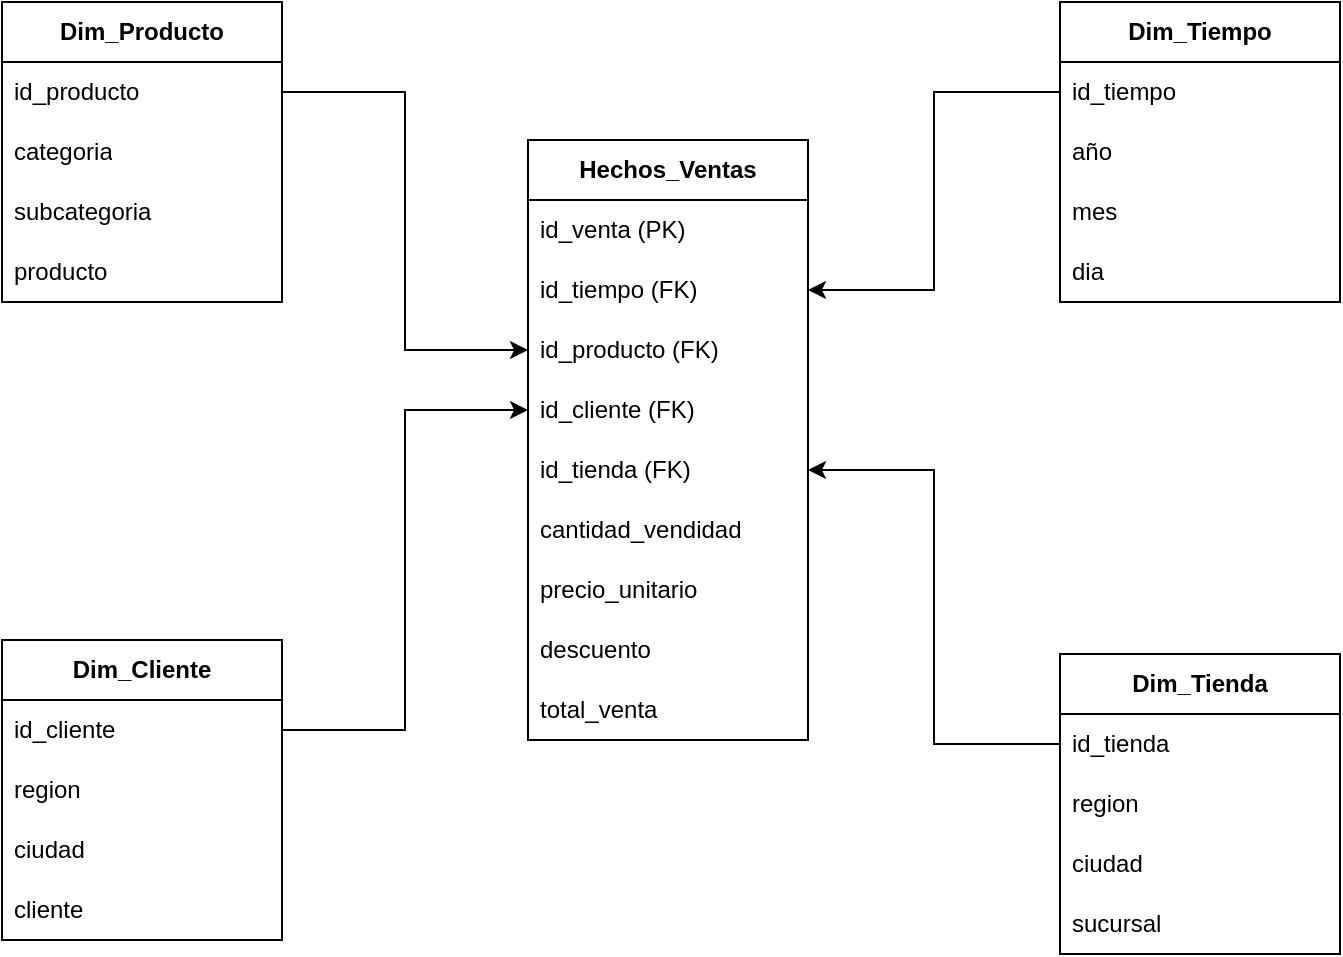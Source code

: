 <mxfile version="28.0.6">
  <diagram id="EsquemaEstrella" name="Modelo Estrella">
    <mxGraphModel dx="1426" dy="841" grid="0" gridSize="10" guides="1" tooltips="1" connect="1" arrows="1" fold="1" page="1" pageScale="1" pageWidth="1169" pageHeight="827" math="0" shadow="0">
      <root>
        <mxCell id="0" />
        <mxCell id="1" parent="0" />
        <mxCell id="lSwp3ADSuszAQip-yXtH-10" value="&lt;span style=&quot;line-height: 115%;&quot;&gt;&lt;b&gt;Hechos_Ventas&lt;/b&gt;&lt;/span&gt;" style="swimlane;fontStyle=0;childLayout=stackLayout;horizontal=1;startSize=30;horizontalStack=0;resizeParent=1;resizeParentMax=0;resizeLast=0;collapsible=1;marginBottom=0;whiteSpace=wrap;html=1;" parent="1" vertex="1">
          <mxGeometry x="447" y="187" width="140" height="300" as="geometry" />
        </mxCell>
        <mxCell id="XeXbtHEyMQDiu9fVjw-w-1" value="id_venta (PK)" style="text;strokeColor=none;fillColor=none;align=left;verticalAlign=middle;spacingLeft=4;spacingRight=4;overflow=hidden;points=[[0,0.5],[1,0.5]];portConstraint=eastwest;rotatable=0;whiteSpace=wrap;html=1;" vertex="1" parent="lSwp3ADSuszAQip-yXtH-10">
          <mxGeometry y="30" width="140" height="30" as="geometry" />
        </mxCell>
        <mxCell id="lSwp3ADSuszAQip-yXtH-18" value="id_tiempo (FK)" style="text;strokeColor=none;fillColor=none;align=left;verticalAlign=middle;spacingLeft=4;spacingRight=4;overflow=hidden;points=[[0,0.5],[1,0.5]];portConstraint=eastwest;rotatable=0;whiteSpace=wrap;html=1;" parent="lSwp3ADSuszAQip-yXtH-10" vertex="1">
          <mxGeometry y="60" width="140" height="30" as="geometry" />
        </mxCell>
        <mxCell id="lSwp3ADSuszAQip-yXtH-13" value="id_producto (FK)" style="text;strokeColor=none;fillColor=none;align=left;verticalAlign=middle;spacingLeft=4;spacingRight=4;overflow=hidden;points=[[0,0.5],[1,0.5]];portConstraint=eastwest;rotatable=0;whiteSpace=wrap;html=1;" parent="lSwp3ADSuszAQip-yXtH-10" vertex="1">
          <mxGeometry y="90" width="140" height="30" as="geometry" />
        </mxCell>
        <mxCell id="lSwp3ADSuszAQip-yXtH-17" value="id_cliente (FK)" style="text;strokeColor=none;fillColor=none;align=left;verticalAlign=middle;spacingLeft=4;spacingRight=4;overflow=hidden;points=[[0,0.5],[1,0.5]];portConstraint=eastwest;rotatable=0;whiteSpace=wrap;html=1;" parent="lSwp3ADSuszAQip-yXtH-10" vertex="1">
          <mxGeometry y="120" width="140" height="30" as="geometry" />
        </mxCell>
        <mxCell id="lSwp3ADSuszAQip-yXtH-19" value="id_tienda (FK)" style="text;strokeColor=none;fillColor=none;align=left;verticalAlign=middle;spacingLeft=4;spacingRight=4;overflow=hidden;points=[[0,0.5],[1,0.5]];portConstraint=eastwest;rotatable=0;whiteSpace=wrap;html=1;" parent="lSwp3ADSuszAQip-yXtH-10" vertex="1">
          <mxGeometry y="150" width="140" height="30" as="geometry" />
        </mxCell>
        <mxCell id="lSwp3ADSuszAQip-yXtH-20" value="cantidad_vendidad" style="text;strokeColor=none;fillColor=none;align=left;verticalAlign=middle;spacingLeft=4;spacingRight=4;overflow=hidden;points=[[0,0.5],[1,0.5]];portConstraint=eastwest;rotatable=0;whiteSpace=wrap;html=1;" parent="lSwp3ADSuszAQip-yXtH-10" vertex="1">
          <mxGeometry y="180" width="140" height="30" as="geometry" />
        </mxCell>
        <mxCell id="lSwp3ADSuszAQip-yXtH-22" value="precio_unitario" style="text;strokeColor=none;fillColor=none;align=left;verticalAlign=middle;spacingLeft=4;spacingRight=4;overflow=hidden;points=[[0,0.5],[1,0.5]];portConstraint=eastwest;rotatable=0;whiteSpace=wrap;html=1;" parent="lSwp3ADSuszAQip-yXtH-10" vertex="1">
          <mxGeometry y="210" width="140" height="30" as="geometry" />
        </mxCell>
        <mxCell id="lSwp3ADSuszAQip-yXtH-21" value="descuento" style="text;strokeColor=none;fillColor=none;align=left;verticalAlign=middle;spacingLeft=4;spacingRight=4;overflow=hidden;points=[[0,0.5],[1,0.5]];portConstraint=eastwest;rotatable=0;whiteSpace=wrap;html=1;" parent="lSwp3ADSuszAQip-yXtH-10" vertex="1">
          <mxGeometry y="240" width="140" height="30" as="geometry" />
        </mxCell>
        <mxCell id="XeXbtHEyMQDiu9fVjw-w-2" value="total_venta" style="text;strokeColor=none;fillColor=none;align=left;verticalAlign=middle;spacingLeft=4;spacingRight=4;overflow=hidden;points=[[0,0.5],[1,0.5]];portConstraint=eastwest;rotatable=0;whiteSpace=wrap;html=1;" vertex="1" parent="lSwp3ADSuszAQip-yXtH-10">
          <mxGeometry y="270" width="140" height="30" as="geometry" />
        </mxCell>
        <mxCell id="lSwp3ADSuszAQip-yXtH-23" value="&lt;span style=&quot;line-height: 115%;&quot;&gt;&lt;b&gt;Dim_Producto&lt;/b&gt;&lt;/span&gt;" style="swimlane;fontStyle=0;childLayout=stackLayout;horizontal=1;startSize=30;horizontalStack=0;resizeParent=1;resizeParentMax=0;resizeLast=0;collapsible=1;marginBottom=0;whiteSpace=wrap;html=1;" parent="1" vertex="1">
          <mxGeometry x="184" y="118" width="140" height="150" as="geometry" />
        </mxCell>
        <mxCell id="lSwp3ADSuszAQip-yXtH-25" value="id_producto" style="text;strokeColor=none;fillColor=none;align=left;verticalAlign=middle;spacingLeft=4;spacingRight=4;overflow=hidden;points=[[0,0.5],[1,0.5]];portConstraint=eastwest;rotatable=0;whiteSpace=wrap;html=1;" parent="lSwp3ADSuszAQip-yXtH-23" vertex="1">
          <mxGeometry y="30" width="140" height="30" as="geometry" />
        </mxCell>
        <mxCell id="lSwp3ADSuszAQip-yXtH-28" value="categoria" style="text;strokeColor=none;fillColor=none;align=left;verticalAlign=middle;spacingLeft=4;spacingRight=4;overflow=hidden;points=[[0,0.5],[1,0.5]];portConstraint=eastwest;rotatable=0;whiteSpace=wrap;html=1;" parent="lSwp3ADSuszAQip-yXtH-23" vertex="1">
          <mxGeometry y="60" width="140" height="30" as="geometry" />
        </mxCell>
        <mxCell id="lSwp3ADSuszAQip-yXtH-27" value="subcategoria" style="text;strokeColor=none;fillColor=none;align=left;verticalAlign=middle;spacingLeft=4;spacingRight=4;overflow=hidden;points=[[0,0.5],[1,0.5]];portConstraint=eastwest;rotatable=0;whiteSpace=wrap;html=1;" parent="lSwp3ADSuszAQip-yXtH-23" vertex="1">
          <mxGeometry y="90" width="140" height="30" as="geometry" />
        </mxCell>
        <mxCell id="lSwp3ADSuszAQip-yXtH-26" value="producto" style="text;strokeColor=none;fillColor=none;align=left;verticalAlign=middle;spacingLeft=4;spacingRight=4;overflow=hidden;points=[[0,0.5],[1,0.5]];portConstraint=eastwest;rotatable=0;whiteSpace=wrap;html=1;" parent="lSwp3ADSuszAQip-yXtH-23" vertex="1">
          <mxGeometry y="120" width="140" height="30" as="geometry" />
        </mxCell>
        <mxCell id="lSwp3ADSuszAQip-yXtH-32" value="&lt;span style=&quot;line-height: 115%;&quot;&gt;&lt;b&gt;Dim_Cliente&lt;/b&gt;&lt;/span&gt;" style="swimlane;fontStyle=0;childLayout=stackLayout;horizontal=1;startSize=30;horizontalStack=0;resizeParent=1;resizeParentMax=0;resizeLast=0;collapsible=1;marginBottom=0;whiteSpace=wrap;html=1;" parent="1" vertex="1">
          <mxGeometry x="184" y="437" width="140" height="150" as="geometry" />
        </mxCell>
        <mxCell id="lSwp3ADSuszAQip-yXtH-33" value="id_cliente" style="text;strokeColor=none;fillColor=none;align=left;verticalAlign=middle;spacingLeft=4;spacingRight=4;overflow=hidden;points=[[0,0.5],[1,0.5]];portConstraint=eastwest;rotatable=0;whiteSpace=wrap;html=1;" parent="lSwp3ADSuszAQip-yXtH-32" vertex="1">
          <mxGeometry y="30" width="140" height="30" as="geometry" />
        </mxCell>
        <mxCell id="lSwp3ADSuszAQip-yXtH-36" value="region" style="text;strokeColor=none;fillColor=none;align=left;verticalAlign=middle;spacingLeft=4;spacingRight=4;overflow=hidden;points=[[0,0.5],[1,0.5]];portConstraint=eastwest;rotatable=0;whiteSpace=wrap;html=1;" parent="lSwp3ADSuszAQip-yXtH-32" vertex="1">
          <mxGeometry y="60" width="140" height="30" as="geometry" />
        </mxCell>
        <mxCell id="lSwp3ADSuszAQip-yXtH-35" value="ciudad" style="text;strokeColor=none;fillColor=none;align=left;verticalAlign=middle;spacingLeft=4;spacingRight=4;overflow=hidden;points=[[0,0.5],[1,0.5]];portConstraint=eastwest;rotatable=0;whiteSpace=wrap;html=1;" parent="lSwp3ADSuszAQip-yXtH-32" vertex="1">
          <mxGeometry y="90" width="140" height="30" as="geometry" />
        </mxCell>
        <mxCell id="lSwp3ADSuszAQip-yXtH-34" value="cliente" style="text;strokeColor=none;fillColor=none;align=left;verticalAlign=middle;spacingLeft=4;spacingRight=4;overflow=hidden;points=[[0,0.5],[1,0.5]];portConstraint=eastwest;rotatable=0;whiteSpace=wrap;html=1;" parent="lSwp3ADSuszAQip-yXtH-32" vertex="1">
          <mxGeometry y="120" width="140" height="30" as="geometry" />
        </mxCell>
        <mxCell id="vV1jj8PdS8leq6X3Aeyj-1" value="&lt;span style=&quot;line-height: 115%;&quot;&gt;&lt;b&gt;Dim_Tiempo&lt;/b&gt;&lt;/span&gt;" style="swimlane;fontStyle=0;childLayout=stackLayout;horizontal=1;startSize=30;horizontalStack=0;resizeParent=1;resizeParentMax=0;resizeLast=0;collapsible=1;marginBottom=0;whiteSpace=wrap;html=1;" parent="1" vertex="1">
          <mxGeometry x="713" y="118" width="140" height="150" as="geometry" />
        </mxCell>
        <mxCell id="vV1jj8PdS8leq6X3Aeyj-2" value="id_tiempo" style="text;strokeColor=none;fillColor=none;align=left;verticalAlign=middle;spacingLeft=4;spacingRight=4;overflow=hidden;points=[[0,0.5],[1,0.5]];portConstraint=eastwest;rotatable=0;whiteSpace=wrap;html=1;" parent="vV1jj8PdS8leq6X3Aeyj-1" vertex="1">
          <mxGeometry y="30" width="140" height="30" as="geometry" />
        </mxCell>
        <mxCell id="vV1jj8PdS8leq6X3Aeyj-6" value="año" style="text;strokeColor=none;fillColor=none;align=left;verticalAlign=middle;spacingLeft=4;spacingRight=4;overflow=hidden;points=[[0,0.5],[1,0.5]];portConstraint=eastwest;rotatable=0;whiteSpace=wrap;html=1;" parent="vV1jj8PdS8leq6X3Aeyj-1" vertex="1">
          <mxGeometry y="60" width="140" height="30" as="geometry" />
        </mxCell>
        <mxCell id="vV1jj8PdS8leq6X3Aeyj-4" value="mes" style="text;strokeColor=none;fillColor=none;align=left;verticalAlign=middle;spacingLeft=4;spacingRight=4;overflow=hidden;points=[[0,0.5],[1,0.5]];portConstraint=eastwest;rotatable=0;whiteSpace=wrap;html=1;" parent="vV1jj8PdS8leq6X3Aeyj-1" vertex="1">
          <mxGeometry y="90" width="140" height="30" as="geometry" />
        </mxCell>
        <mxCell id="vV1jj8PdS8leq6X3Aeyj-3" value="dia" style="text;strokeColor=none;fillColor=none;align=left;verticalAlign=middle;spacingLeft=4;spacingRight=4;overflow=hidden;points=[[0,0.5],[1,0.5]];portConstraint=eastwest;rotatable=0;whiteSpace=wrap;html=1;" parent="vV1jj8PdS8leq6X3Aeyj-1" vertex="1">
          <mxGeometry y="120" width="140" height="30" as="geometry" />
        </mxCell>
        <mxCell id="vV1jj8PdS8leq6X3Aeyj-7" value="&lt;span style=&quot;line-height: 115%;&quot;&gt;&lt;b&gt;Dim_Tienda&lt;/b&gt;&lt;/span&gt;" style="swimlane;fontStyle=0;childLayout=stackLayout;horizontal=1;startSize=30;horizontalStack=0;resizeParent=1;resizeParentMax=0;resizeLast=0;collapsible=1;marginBottom=0;whiteSpace=wrap;html=1;" parent="1" vertex="1">
          <mxGeometry x="713" y="444" width="140" height="150" as="geometry" />
        </mxCell>
        <mxCell id="vV1jj8PdS8leq6X3Aeyj-8" value="id_tienda" style="text;strokeColor=none;fillColor=none;align=left;verticalAlign=middle;spacingLeft=4;spacingRight=4;overflow=hidden;points=[[0,0.5],[1,0.5]];portConstraint=eastwest;rotatable=0;whiteSpace=wrap;html=1;" parent="vV1jj8PdS8leq6X3Aeyj-7" vertex="1">
          <mxGeometry y="30" width="140" height="30" as="geometry" />
        </mxCell>
        <mxCell id="vV1jj8PdS8leq6X3Aeyj-11" value="region" style="text;strokeColor=none;fillColor=none;align=left;verticalAlign=middle;spacingLeft=4;spacingRight=4;overflow=hidden;points=[[0,0.5],[1,0.5]];portConstraint=eastwest;rotatable=0;whiteSpace=wrap;html=1;" parent="vV1jj8PdS8leq6X3Aeyj-7" vertex="1">
          <mxGeometry y="60" width="140" height="30" as="geometry" />
        </mxCell>
        <mxCell id="vV1jj8PdS8leq6X3Aeyj-10" value="ciudad" style="text;strokeColor=none;fillColor=none;align=left;verticalAlign=middle;spacingLeft=4;spacingRight=4;overflow=hidden;points=[[0,0.5],[1,0.5]];portConstraint=eastwest;rotatable=0;whiteSpace=wrap;html=1;" parent="vV1jj8PdS8leq6X3Aeyj-7" vertex="1">
          <mxGeometry y="90" width="140" height="30" as="geometry" />
        </mxCell>
        <mxCell id="vV1jj8PdS8leq6X3Aeyj-9" value="sucursal" style="text;strokeColor=none;fillColor=none;align=left;verticalAlign=middle;spacingLeft=4;spacingRight=4;overflow=hidden;points=[[0,0.5],[1,0.5]];portConstraint=eastwest;rotatable=0;whiteSpace=wrap;html=1;" parent="vV1jj8PdS8leq6X3Aeyj-7" vertex="1">
          <mxGeometry y="120" width="140" height="30" as="geometry" />
        </mxCell>
        <mxCell id="XeXbtHEyMQDiu9fVjw-w-5" style="edgeStyle=orthogonalEdgeStyle;rounded=0;orthogonalLoop=1;jettySize=auto;html=1;exitX=1;exitY=0.5;exitDx=0;exitDy=0;" edge="1" parent="1" source="lSwp3ADSuszAQip-yXtH-25" target="lSwp3ADSuszAQip-yXtH-13">
          <mxGeometry relative="1" as="geometry" />
        </mxCell>
        <mxCell id="XeXbtHEyMQDiu9fVjw-w-6" style="edgeStyle=orthogonalEdgeStyle;rounded=0;orthogonalLoop=1;jettySize=auto;html=1;exitX=1;exitY=0.5;exitDx=0;exitDy=0;" edge="1" parent="1" source="lSwp3ADSuszAQip-yXtH-33" target="lSwp3ADSuszAQip-yXtH-17">
          <mxGeometry relative="1" as="geometry" />
        </mxCell>
        <mxCell id="XeXbtHEyMQDiu9fVjw-w-7" style="edgeStyle=orthogonalEdgeStyle;rounded=0;orthogonalLoop=1;jettySize=auto;html=1;exitX=0;exitY=0.5;exitDx=0;exitDy=0;" edge="1" parent="1" source="vV1jj8PdS8leq6X3Aeyj-2" target="lSwp3ADSuszAQip-yXtH-18">
          <mxGeometry relative="1" as="geometry" />
        </mxCell>
        <mxCell id="XeXbtHEyMQDiu9fVjw-w-8" style="edgeStyle=orthogonalEdgeStyle;rounded=0;orthogonalLoop=1;jettySize=auto;html=1;exitX=0;exitY=0.5;exitDx=0;exitDy=0;" edge="1" parent="1" source="vV1jj8PdS8leq6X3Aeyj-8" target="lSwp3ADSuszAQip-yXtH-19">
          <mxGeometry relative="1" as="geometry" />
        </mxCell>
      </root>
    </mxGraphModel>
  </diagram>
</mxfile>
